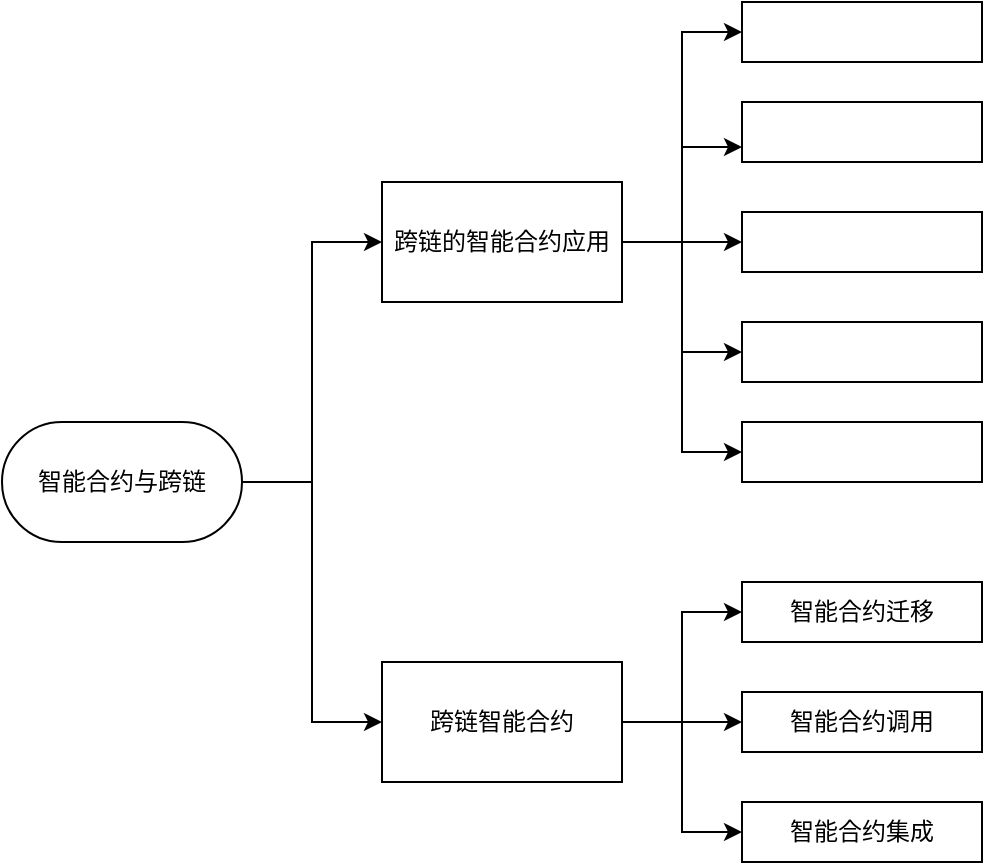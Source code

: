 <mxfile version="20.2.0" type="github">
  <diagram id="AY_RZhpApxooX1UB-t8B" name="第 1 页">
    <mxGraphModel dx="1422" dy="794" grid="1" gridSize="10" guides="1" tooltips="1" connect="1" arrows="1" fold="1" page="1" pageScale="1" pageWidth="827" pageHeight="1169" math="0" shadow="0">
      <root>
        <mxCell id="0" />
        <mxCell id="1" parent="0" />
        <mxCell id="ZgvsAUaqCPlB6aMqaiT2-5" style="edgeStyle=orthogonalEdgeStyle;rounded=0;orthogonalLoop=1;jettySize=auto;html=1;entryX=0;entryY=0.5;entryDx=0;entryDy=0;" edge="1" parent="1" source="ZgvsAUaqCPlB6aMqaiT2-1" target="ZgvsAUaqCPlB6aMqaiT2-3">
          <mxGeometry relative="1" as="geometry" />
        </mxCell>
        <mxCell id="ZgvsAUaqCPlB6aMqaiT2-6" style="edgeStyle=orthogonalEdgeStyle;rounded=0;orthogonalLoop=1;jettySize=auto;html=1;entryX=0;entryY=0.5;entryDx=0;entryDy=0;" edge="1" parent="1" source="ZgvsAUaqCPlB6aMqaiT2-1" target="ZgvsAUaqCPlB6aMqaiT2-2">
          <mxGeometry relative="1" as="geometry" />
        </mxCell>
        <mxCell id="ZgvsAUaqCPlB6aMqaiT2-1" value="智能合约与跨链" style="rounded=1;whiteSpace=wrap;html=1;arcSize=50;" vertex="1" parent="1">
          <mxGeometry x="70" y="210" width="120" height="60" as="geometry" />
        </mxCell>
        <mxCell id="ZgvsAUaqCPlB6aMqaiT2-20" style="edgeStyle=orthogonalEdgeStyle;rounded=0;orthogonalLoop=1;jettySize=auto;html=1;entryX=0;entryY=0.5;entryDx=0;entryDy=0;" edge="1" parent="1" source="ZgvsAUaqCPlB6aMqaiT2-2" target="ZgvsAUaqCPlB6aMqaiT2-14">
          <mxGeometry relative="1" as="geometry" />
        </mxCell>
        <mxCell id="ZgvsAUaqCPlB6aMqaiT2-21" style="edgeStyle=orthogonalEdgeStyle;rounded=0;orthogonalLoop=1;jettySize=auto;html=1;entryX=0;entryY=0.5;entryDx=0;entryDy=0;" edge="1" parent="1" source="ZgvsAUaqCPlB6aMqaiT2-2" target="ZgvsAUaqCPlB6aMqaiT2-13">
          <mxGeometry relative="1" as="geometry" />
        </mxCell>
        <mxCell id="ZgvsAUaqCPlB6aMqaiT2-22" style="edgeStyle=orthogonalEdgeStyle;rounded=0;orthogonalLoop=1;jettySize=auto;html=1;entryX=0;entryY=0.5;entryDx=0;entryDy=0;" edge="1" parent="1" source="ZgvsAUaqCPlB6aMqaiT2-2" target="ZgvsAUaqCPlB6aMqaiT2-12">
          <mxGeometry relative="1" as="geometry" />
        </mxCell>
        <mxCell id="ZgvsAUaqCPlB6aMqaiT2-2" value="跨链智能合约" style="rounded=0;whiteSpace=wrap;html=1;" vertex="1" parent="1">
          <mxGeometry x="260" y="330" width="120" height="60" as="geometry" />
        </mxCell>
        <mxCell id="ZgvsAUaqCPlB6aMqaiT2-15" style="edgeStyle=orthogonalEdgeStyle;rounded=0;orthogonalLoop=1;jettySize=auto;html=1;entryX=0;entryY=0.5;entryDx=0;entryDy=0;" edge="1" parent="1" source="ZgvsAUaqCPlB6aMqaiT2-3" target="ZgvsAUaqCPlB6aMqaiT2-8">
          <mxGeometry relative="1" as="geometry" />
        </mxCell>
        <mxCell id="ZgvsAUaqCPlB6aMqaiT2-16" style="edgeStyle=orthogonalEdgeStyle;rounded=0;orthogonalLoop=1;jettySize=auto;html=1;entryX=0;entryY=0.75;entryDx=0;entryDy=0;" edge="1" parent="1" source="ZgvsAUaqCPlB6aMqaiT2-3" target="ZgvsAUaqCPlB6aMqaiT2-4">
          <mxGeometry relative="1" as="geometry" />
        </mxCell>
        <mxCell id="ZgvsAUaqCPlB6aMqaiT2-17" style="edgeStyle=orthogonalEdgeStyle;rounded=0;orthogonalLoop=1;jettySize=auto;html=1;entryX=0;entryY=0.5;entryDx=0;entryDy=0;" edge="1" parent="1" source="ZgvsAUaqCPlB6aMqaiT2-3" target="ZgvsAUaqCPlB6aMqaiT2-10">
          <mxGeometry relative="1" as="geometry" />
        </mxCell>
        <mxCell id="ZgvsAUaqCPlB6aMqaiT2-18" style="edgeStyle=orthogonalEdgeStyle;rounded=0;orthogonalLoop=1;jettySize=auto;html=1;entryX=0;entryY=0.5;entryDx=0;entryDy=0;" edge="1" parent="1" source="ZgvsAUaqCPlB6aMqaiT2-3" target="ZgvsAUaqCPlB6aMqaiT2-11">
          <mxGeometry relative="1" as="geometry" />
        </mxCell>
        <mxCell id="ZgvsAUaqCPlB6aMqaiT2-19" style="edgeStyle=orthogonalEdgeStyle;rounded=0;orthogonalLoop=1;jettySize=auto;html=1;entryX=0;entryY=0.5;entryDx=0;entryDy=0;" edge="1" parent="1" source="ZgvsAUaqCPlB6aMqaiT2-3" target="ZgvsAUaqCPlB6aMqaiT2-9">
          <mxGeometry relative="1" as="geometry" />
        </mxCell>
        <mxCell id="ZgvsAUaqCPlB6aMqaiT2-3" value="跨链的智能合约应用" style="rounded=0;whiteSpace=wrap;html=1;" vertex="1" parent="1">
          <mxGeometry x="260" y="90" width="120" height="60" as="geometry" />
        </mxCell>
        <mxCell id="ZgvsAUaqCPlB6aMqaiT2-4" value="" style="rounded=0;whiteSpace=wrap;html=1;flipH=0;flipV=1;container=0;" vertex="1" parent="1">
          <mxGeometry x="440" y="50" width="120" height="30" as="geometry" />
        </mxCell>
        <mxCell id="ZgvsAUaqCPlB6aMqaiT2-8" value="" style="rounded=0;whiteSpace=wrap;html=1;flipH=0;flipV=1;container=0;" vertex="1" parent="1">
          <mxGeometry x="440" width="120" height="30" as="geometry" />
        </mxCell>
        <mxCell id="ZgvsAUaqCPlB6aMqaiT2-9" value="" style="rounded=0;whiteSpace=wrap;html=1;flipH=0;flipV=1;container=0;" vertex="1" parent="1">
          <mxGeometry x="440" y="210" width="120" height="30" as="geometry" />
        </mxCell>
        <mxCell id="ZgvsAUaqCPlB6aMqaiT2-10" value="" style="rounded=0;whiteSpace=wrap;html=1;flipH=0;flipV=1;container=0;" vertex="1" parent="1">
          <mxGeometry x="440" y="105" width="120" height="30" as="geometry" />
        </mxCell>
        <mxCell id="ZgvsAUaqCPlB6aMqaiT2-11" value="" style="rounded=0;whiteSpace=wrap;html=1;flipH=0;flipV=1;container=0;" vertex="1" parent="1">
          <mxGeometry x="440" y="160" width="120" height="30" as="geometry" />
        </mxCell>
        <mxCell id="ZgvsAUaqCPlB6aMqaiT2-12" value="智能合约集成" style="rounded=0;whiteSpace=wrap;html=1;flipH=0;flipV=1;container=0;" vertex="1" parent="1">
          <mxGeometry x="440" y="400" width="120" height="30" as="geometry" />
        </mxCell>
        <mxCell id="ZgvsAUaqCPlB6aMqaiT2-13" value="智能合约调用" style="rounded=0;whiteSpace=wrap;html=1;flipH=0;flipV=1;container=0;" vertex="1" parent="1">
          <mxGeometry x="440" y="345" width="120" height="30" as="geometry" />
        </mxCell>
        <mxCell id="ZgvsAUaqCPlB6aMqaiT2-14" value="智能合约迁移" style="rounded=0;whiteSpace=wrap;html=1;flipH=0;flipV=1;container=0;" vertex="1" parent="1">
          <mxGeometry x="440" y="290" width="120" height="30" as="geometry" />
        </mxCell>
      </root>
    </mxGraphModel>
  </diagram>
</mxfile>
